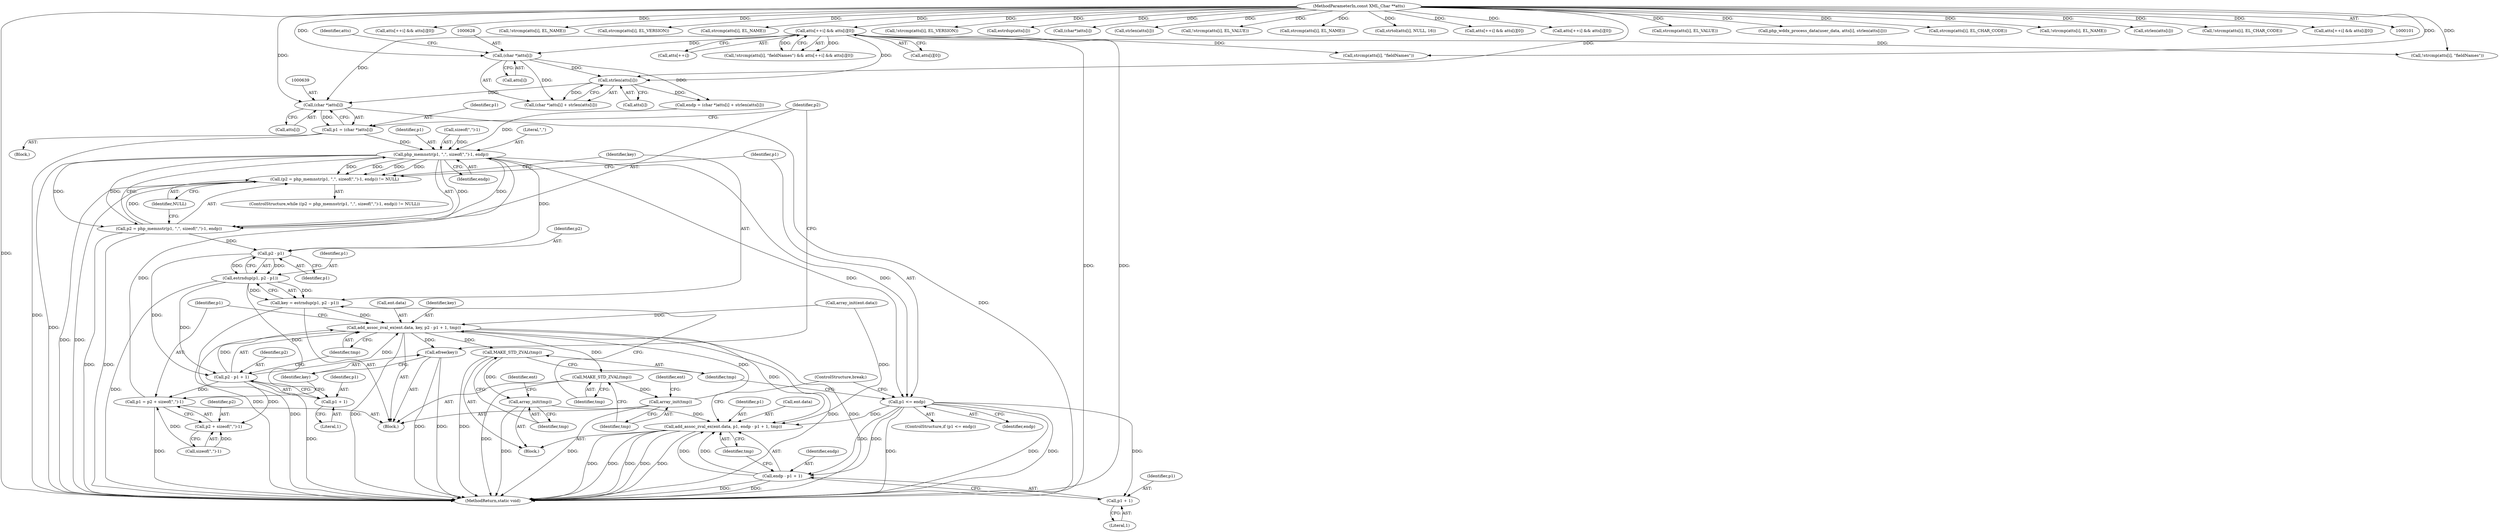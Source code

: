 digraph "1_php-src_c4cca4c20e75359c9a13a1f9a36cb7b4e9601d29?w=1@array" {
"1000638" [label="(Call,(char *)atts[i])"];
"1000608" [label="(Call,atts[++i] && atts[i][0])"];
"1000104" [label="(MethodParameterIn,const XML_Char **atts)"];
"1000632" [label="(Call,strlen(atts[i]))"];
"1000627" [label="(Call,(char *)atts[i])"];
"1000636" [label="(Call,p1 = (char *)atts[i])"];
"1000647" [label="(Call,php_memnstr(p1, \",\", sizeof(\",\")-1, endp))"];
"1000644" [label="(Call,(p2 = php_memnstr(p1, \",\", sizeof(\",\")-1, endp)) != NULL)"];
"1000645" [label="(Call,p2 = php_memnstr(p1, \",\", sizeof(\",\")-1, endp))"];
"1000661" [label="(Call,p2 - p1)"];
"1000659" [label="(Call,estrndup(p1, p2 - p1))"];
"1000657" [label="(Call,key = estrndup(p1, p2 - p1))"];
"1000668" [label="(Call,add_assoc_zval_ex(ent.data, key, p2 - p1 + 1, tmp))"];
"1000664" [label="(Call,MAKE_STD_ZVAL(tmp))"];
"1000666" [label="(Call,array_init(tmp))"];
"1000687" [label="(Call,efree(key))"];
"1000694" [label="(Call,MAKE_STD_ZVAL(tmp))"];
"1000696" [label="(Call,array_init(tmp))"];
"1000698" [label="(Call,add_assoc_zval_ex(ent.data, p1, endp - p1 + 1, tmp))"];
"1000673" [label="(Call,p2 - p1 + 1)"];
"1000679" [label="(Call,p1 = p2 + sizeof(\",\")-1)"];
"1000681" [label="(Call,p2 + sizeof(\",\")-1)"];
"1000675" [label="(Call,p1 + 1)"];
"1000690" [label="(Call,p1 <= endp)"];
"1000703" [label="(Call,endp - p1 + 1)"];
"1000705" [label="(Call,p1 + 1)"];
"1000678" [label="(Identifier,tmp)"];
"1000687" [label="(Call,efree(key))"];
"1000362" [label="(Call,atts[++i] && atts[i][0])"];
"1000700" [label="(Identifier,ent)"];
"1000703" [label="(Call,endp - p1 + 1)"];
"1000864" [label="(MethodReturn,static void)"];
"1000692" [label="(Identifier,endp)"];
"1000532" [label="(Call,!strcmp(atts[i], EL_NAME))"];
"1000695" [label="(Identifier,tmp)"];
"1000134" [label="(Call,strcmp(atts[i], EL_VERSION))"];
"1000689" [label="(ControlStructure,if (p1 <= endp))"];
"1000708" [label="(Identifier,tmp)"];
"1000658" [label="(Identifier,key)"];
"1000757" [label="(Call,strcmp(atts[i], EL_NAME))"];
"1000696" [label="(Call,array_init(tmp))"];
"1000602" [label="(Call,!strcmp(atts[i], \"fieldNames\"))"];
"1000133" [label="(Call,!strcmp(atts[i], EL_VERSION))"];
"1000644" [label="(Call,(p2 = php_memnstr(p1, \",\", sizeof(\",\")-1, endp)) != NULL)"];
"1000561" [label="(Call,estrdup(atts[i]))"];
"1000693" [label="(Block,)"];
"1000584" [label="(Call,array_init(ent.data))"];
"1000613" [label="(Call,atts[i][0])"];
"1000797" [label="(Call,(char*)atts[i])"];
"1000803" [label="(Call,strlen(atts[i]))"];
"1000669" [label="(Call,ent.data)"];
"1000662" [label="(Identifier,p2)"];
"1000356" [label="(Call,!strcmp(atts[i], EL_VALUE))"];
"1000104" [label="(MethodParameterIn,const XML_Char **atts)"];
"1000533" [label="(Call,strcmp(atts[i], EL_NAME))"];
"1000643" [label="(ControlStructure,while ((p2 = php_memnstr(p1, \",\", sizeof(\",\")-1, endp)) != NULL))"];
"1000629" [label="(Call,atts[i])"];
"1000281" [label="(Call,strtol(atts[i], NULL, 16))"];
"1000640" [label="(Call,atts[i])"];
"1000670" [label="(Identifier,ent)"];
"1000702" [label="(Identifier,p1)"];
"1000646" [label="(Identifier,p2)"];
"1000672" [label="(Identifier,key)"];
"1000655" [label="(Identifier,NULL)"];
"1000609" [label="(Call,atts[++i])"];
"1000681" [label="(Call,p2 + sizeof(\",\")-1)"];
"1000660" [label="(Identifier,p1)"];
"1000657" [label="(Call,key = estrndup(p1, p2 - p1))"];
"1000627" [label="(Call,(char *)atts[i])"];
"1000677" [label="(Literal,1)"];
"1000762" [label="(Call,atts[++i] && atts[i][0])"];
"1000679" [label="(Call,p1 = p2 + sizeof(\",\")-1)"];
"1000649" [label="(Literal,\",\")"];
"1000262" [label="(Call,atts[++i] && atts[i][0])"];
"1000673" [label="(Call,p2 - p1 + 1)"];
"1000603" [label="(Call,strcmp(atts[i], \"fieldNames\"))"];
"1000357" [label="(Call,strcmp(atts[i], EL_VALUE))"];
"1000699" [label="(Call,ent.data)"];
"1000401" [label="(Call,php_wddx_process_data(user_data, atts[i], strlen(atts[i])))"];
"1000707" [label="(Literal,1)"];
"1000257" [label="(Call,strcmp(atts[i], EL_CHAR_CODE))"];
"1000676" [label="(Identifier,p1)"];
"1000648" [label="(Identifier,p1)"];
"1000601" [label="(Call,!strcmp(atts[i], \"fieldNames\") && atts[++i] && atts[i][0])"];
"1000667" [label="(Identifier,tmp)"];
"1000645" [label="(Call,p2 = php_memnstr(p1, \",\", sizeof(\",\")-1, endp))"];
"1000690" [label="(Call,p1 <= endp)"];
"1000663" [label="(Identifier,p1)"];
"1000756" [label="(Call,!strcmp(atts[i], EL_NAME))"];
"1000618" [label="(Block,)"];
"1000682" [label="(Identifier,p2)"];
"1000632" [label="(Call,strlen(atts[i]))"];
"1000668" [label="(Call,add_assoc_zval_ex(ent.data, key, p2 - p1 + 1, tmp))"];
"1000406" [label="(Call,strlen(atts[i]))"];
"1000633" [label="(Call,atts[i])"];
"1000647" [label="(Call,php_memnstr(p1, \",\", sizeof(\",\")-1, endp))"];
"1000659" [label="(Call,estrndup(p1, p2 - p1))"];
"1000697" [label="(Identifier,tmp)"];
"1000638" [label="(Call,(char *)atts[i])"];
"1000256" [label="(Call,!strcmp(atts[i], EL_CHAR_CODE))"];
"1000698" [label="(Call,add_assoc_zval_ex(ent.data, p1, endp - p1 + 1, tmp))"];
"1000656" [label="(Block,)"];
"1000626" [label="(Call,(char *)atts[i] + strlen(atts[i]))"];
"1000706" [label="(Identifier,p1)"];
"1000691" [label="(Identifier,p1)"];
"1000675" [label="(Call,p1 + 1)"];
"1000538" [label="(Call,atts[++i] && atts[i][0])"];
"1000637" [label="(Identifier,p1)"];
"1000705" [label="(Call,p1 + 1)"];
"1000688" [label="(Identifier,key)"];
"1000634" [label="(Identifier,atts)"];
"1000650" [label="(Call,sizeof(\",\")-1)"];
"1000666" [label="(Call,array_init(tmp))"];
"1000654" [label="(Identifier,endp)"];
"1000636" [label="(Call,p1 = (char *)atts[i])"];
"1000680" [label="(Identifier,p1)"];
"1000665" [label="(Identifier,tmp)"];
"1000664" [label="(Call,MAKE_STD_ZVAL(tmp))"];
"1000683" [label="(Call,sizeof(\",\")-1)"];
"1000661" [label="(Call,p2 - p1)"];
"1000624" [label="(Call,endp = (char *)atts[i] + strlen(atts[i]))"];
"1000709" [label="(ControlStructure,break;)"];
"1000704" [label="(Identifier,endp)"];
"1000674" [label="(Identifier,p2)"];
"1000608" [label="(Call,atts[++i] && atts[i][0])"];
"1000694" [label="(Call,MAKE_STD_ZVAL(tmp))"];
"1000638" -> "1000636"  [label="AST: "];
"1000638" -> "1000640"  [label="CFG: "];
"1000639" -> "1000638"  [label="AST: "];
"1000640" -> "1000638"  [label="AST: "];
"1000636" -> "1000638"  [label="CFG: "];
"1000638" -> "1000864"  [label="DDG: "];
"1000638" -> "1000636"  [label="DDG: "];
"1000608" -> "1000638"  [label="DDG: "];
"1000632" -> "1000638"  [label="DDG: "];
"1000104" -> "1000638"  [label="DDG: "];
"1000608" -> "1000601"  [label="AST: "];
"1000608" -> "1000609"  [label="CFG: "];
"1000608" -> "1000613"  [label="CFG: "];
"1000609" -> "1000608"  [label="AST: "];
"1000613" -> "1000608"  [label="AST: "];
"1000601" -> "1000608"  [label="CFG: "];
"1000608" -> "1000864"  [label="DDG: "];
"1000608" -> "1000864"  [label="DDG: "];
"1000608" -> "1000602"  [label="DDG: "];
"1000608" -> "1000603"  [label="DDG: "];
"1000608" -> "1000601"  [label="DDG: "];
"1000608" -> "1000601"  [label="DDG: "];
"1000104" -> "1000608"  [label="DDG: "];
"1000608" -> "1000627"  [label="DDG: "];
"1000608" -> "1000632"  [label="DDG: "];
"1000104" -> "1000101"  [label="AST: "];
"1000104" -> "1000864"  [label="DDG: "];
"1000104" -> "1000133"  [label="DDG: "];
"1000104" -> "1000134"  [label="DDG: "];
"1000104" -> "1000256"  [label="DDG: "];
"1000104" -> "1000257"  [label="DDG: "];
"1000104" -> "1000262"  [label="DDG: "];
"1000104" -> "1000281"  [label="DDG: "];
"1000104" -> "1000356"  [label="DDG: "];
"1000104" -> "1000357"  [label="DDG: "];
"1000104" -> "1000362"  [label="DDG: "];
"1000104" -> "1000401"  [label="DDG: "];
"1000104" -> "1000406"  [label="DDG: "];
"1000104" -> "1000532"  [label="DDG: "];
"1000104" -> "1000533"  [label="DDG: "];
"1000104" -> "1000538"  [label="DDG: "];
"1000104" -> "1000561"  [label="DDG: "];
"1000104" -> "1000602"  [label="DDG: "];
"1000104" -> "1000603"  [label="DDG: "];
"1000104" -> "1000627"  [label="DDG: "];
"1000104" -> "1000632"  [label="DDG: "];
"1000104" -> "1000756"  [label="DDG: "];
"1000104" -> "1000757"  [label="DDG: "];
"1000104" -> "1000762"  [label="DDG: "];
"1000104" -> "1000797"  [label="DDG: "];
"1000104" -> "1000803"  [label="DDG: "];
"1000632" -> "1000626"  [label="AST: "];
"1000632" -> "1000633"  [label="CFG: "];
"1000633" -> "1000632"  [label="AST: "];
"1000626" -> "1000632"  [label="CFG: "];
"1000632" -> "1000624"  [label="DDG: "];
"1000632" -> "1000626"  [label="DDG: "];
"1000627" -> "1000632"  [label="DDG: "];
"1000627" -> "1000626"  [label="AST: "];
"1000627" -> "1000629"  [label="CFG: "];
"1000628" -> "1000627"  [label="AST: "];
"1000629" -> "1000627"  [label="AST: "];
"1000634" -> "1000627"  [label="CFG: "];
"1000627" -> "1000624"  [label="DDG: "];
"1000627" -> "1000626"  [label="DDG: "];
"1000636" -> "1000618"  [label="AST: "];
"1000637" -> "1000636"  [label="AST: "];
"1000646" -> "1000636"  [label="CFG: "];
"1000636" -> "1000864"  [label="DDG: "];
"1000636" -> "1000647"  [label="DDG: "];
"1000647" -> "1000645"  [label="AST: "];
"1000647" -> "1000654"  [label="CFG: "];
"1000648" -> "1000647"  [label="AST: "];
"1000649" -> "1000647"  [label="AST: "];
"1000650" -> "1000647"  [label="AST: "];
"1000654" -> "1000647"  [label="AST: "];
"1000645" -> "1000647"  [label="CFG: "];
"1000647" -> "1000864"  [label="DDG: "];
"1000647" -> "1000644"  [label="DDG: "];
"1000647" -> "1000644"  [label="DDG: "];
"1000647" -> "1000644"  [label="DDG: "];
"1000647" -> "1000644"  [label="DDG: "];
"1000647" -> "1000645"  [label="DDG: "];
"1000647" -> "1000645"  [label="DDG: "];
"1000647" -> "1000645"  [label="DDG: "];
"1000647" -> "1000645"  [label="DDG: "];
"1000679" -> "1000647"  [label="DDG: "];
"1000650" -> "1000647"  [label="DDG: "];
"1000624" -> "1000647"  [label="DDG: "];
"1000647" -> "1000661"  [label="DDG: "];
"1000647" -> "1000690"  [label="DDG: "];
"1000647" -> "1000690"  [label="DDG: "];
"1000644" -> "1000643"  [label="AST: "];
"1000644" -> "1000655"  [label="CFG: "];
"1000645" -> "1000644"  [label="AST: "];
"1000655" -> "1000644"  [label="AST: "];
"1000658" -> "1000644"  [label="CFG: "];
"1000691" -> "1000644"  [label="CFG: "];
"1000644" -> "1000864"  [label="DDG: "];
"1000644" -> "1000864"  [label="DDG: "];
"1000645" -> "1000644"  [label="DDG: "];
"1000646" -> "1000645"  [label="AST: "];
"1000655" -> "1000645"  [label="CFG: "];
"1000645" -> "1000864"  [label="DDG: "];
"1000645" -> "1000864"  [label="DDG: "];
"1000645" -> "1000661"  [label="DDG: "];
"1000661" -> "1000659"  [label="AST: "];
"1000661" -> "1000663"  [label="CFG: "];
"1000662" -> "1000661"  [label="AST: "];
"1000663" -> "1000661"  [label="AST: "];
"1000659" -> "1000661"  [label="CFG: "];
"1000661" -> "1000659"  [label="DDG: "];
"1000661" -> "1000659"  [label="DDG: "];
"1000661" -> "1000673"  [label="DDG: "];
"1000659" -> "1000657"  [label="AST: "];
"1000660" -> "1000659"  [label="AST: "];
"1000657" -> "1000659"  [label="CFG: "];
"1000659" -> "1000864"  [label="DDG: "];
"1000659" -> "1000657"  [label="DDG: "];
"1000659" -> "1000657"  [label="DDG: "];
"1000659" -> "1000673"  [label="DDG: "];
"1000659" -> "1000675"  [label="DDG: "];
"1000657" -> "1000656"  [label="AST: "];
"1000658" -> "1000657"  [label="AST: "];
"1000665" -> "1000657"  [label="CFG: "];
"1000657" -> "1000864"  [label="DDG: "];
"1000657" -> "1000668"  [label="DDG: "];
"1000668" -> "1000656"  [label="AST: "];
"1000668" -> "1000678"  [label="CFG: "];
"1000669" -> "1000668"  [label="AST: "];
"1000672" -> "1000668"  [label="AST: "];
"1000673" -> "1000668"  [label="AST: "];
"1000678" -> "1000668"  [label="AST: "];
"1000680" -> "1000668"  [label="CFG: "];
"1000668" -> "1000864"  [label="DDG: "];
"1000668" -> "1000864"  [label="DDG: "];
"1000668" -> "1000864"  [label="DDG: "];
"1000668" -> "1000864"  [label="DDG: "];
"1000668" -> "1000664"  [label="DDG: "];
"1000584" -> "1000668"  [label="DDG: "];
"1000673" -> "1000668"  [label="DDG: "];
"1000673" -> "1000668"  [label="DDG: "];
"1000666" -> "1000668"  [label="DDG: "];
"1000668" -> "1000687"  [label="DDG: "];
"1000668" -> "1000694"  [label="DDG: "];
"1000668" -> "1000698"  [label="DDG: "];
"1000664" -> "1000656"  [label="AST: "];
"1000664" -> "1000665"  [label="CFG: "];
"1000665" -> "1000664"  [label="AST: "];
"1000667" -> "1000664"  [label="CFG: "];
"1000664" -> "1000864"  [label="DDG: "];
"1000664" -> "1000666"  [label="DDG: "];
"1000666" -> "1000656"  [label="AST: "];
"1000666" -> "1000667"  [label="CFG: "];
"1000667" -> "1000666"  [label="AST: "];
"1000670" -> "1000666"  [label="CFG: "];
"1000666" -> "1000864"  [label="DDG: "];
"1000687" -> "1000656"  [label="AST: "];
"1000687" -> "1000688"  [label="CFG: "];
"1000688" -> "1000687"  [label="AST: "];
"1000646" -> "1000687"  [label="CFG: "];
"1000687" -> "1000864"  [label="DDG: "];
"1000687" -> "1000864"  [label="DDG: "];
"1000694" -> "1000693"  [label="AST: "];
"1000694" -> "1000695"  [label="CFG: "];
"1000695" -> "1000694"  [label="AST: "];
"1000697" -> "1000694"  [label="CFG: "];
"1000694" -> "1000864"  [label="DDG: "];
"1000694" -> "1000696"  [label="DDG: "];
"1000696" -> "1000693"  [label="AST: "];
"1000696" -> "1000697"  [label="CFG: "];
"1000697" -> "1000696"  [label="AST: "];
"1000700" -> "1000696"  [label="CFG: "];
"1000696" -> "1000864"  [label="DDG: "];
"1000696" -> "1000698"  [label="DDG: "];
"1000698" -> "1000693"  [label="AST: "];
"1000698" -> "1000708"  [label="CFG: "];
"1000699" -> "1000698"  [label="AST: "];
"1000702" -> "1000698"  [label="AST: "];
"1000703" -> "1000698"  [label="AST: "];
"1000708" -> "1000698"  [label="AST: "];
"1000709" -> "1000698"  [label="CFG: "];
"1000698" -> "1000864"  [label="DDG: "];
"1000698" -> "1000864"  [label="DDG: "];
"1000698" -> "1000864"  [label="DDG: "];
"1000698" -> "1000864"  [label="DDG: "];
"1000698" -> "1000864"  [label="DDG: "];
"1000584" -> "1000698"  [label="DDG: "];
"1000690" -> "1000698"  [label="DDG: "];
"1000703" -> "1000698"  [label="DDG: "];
"1000703" -> "1000698"  [label="DDG: "];
"1000673" -> "1000675"  [label="CFG: "];
"1000674" -> "1000673"  [label="AST: "];
"1000675" -> "1000673"  [label="AST: "];
"1000678" -> "1000673"  [label="CFG: "];
"1000673" -> "1000864"  [label="DDG: "];
"1000673" -> "1000679"  [label="DDG: "];
"1000673" -> "1000681"  [label="DDG: "];
"1000679" -> "1000656"  [label="AST: "];
"1000679" -> "1000681"  [label="CFG: "];
"1000680" -> "1000679"  [label="AST: "];
"1000681" -> "1000679"  [label="AST: "];
"1000688" -> "1000679"  [label="CFG: "];
"1000679" -> "1000864"  [label="DDG: "];
"1000683" -> "1000679"  [label="DDG: "];
"1000681" -> "1000683"  [label="CFG: "];
"1000682" -> "1000681"  [label="AST: "];
"1000683" -> "1000681"  [label="AST: "];
"1000683" -> "1000681"  [label="DDG: "];
"1000675" -> "1000677"  [label="CFG: "];
"1000676" -> "1000675"  [label="AST: "];
"1000677" -> "1000675"  [label="AST: "];
"1000690" -> "1000689"  [label="AST: "];
"1000690" -> "1000692"  [label="CFG: "];
"1000691" -> "1000690"  [label="AST: "];
"1000692" -> "1000690"  [label="AST: "];
"1000695" -> "1000690"  [label="CFG: "];
"1000709" -> "1000690"  [label="CFG: "];
"1000690" -> "1000864"  [label="DDG: "];
"1000690" -> "1000864"  [label="DDG: "];
"1000690" -> "1000864"  [label="DDG: "];
"1000690" -> "1000703"  [label="DDG: "];
"1000690" -> "1000703"  [label="DDG: "];
"1000690" -> "1000705"  [label="DDG: "];
"1000703" -> "1000705"  [label="CFG: "];
"1000704" -> "1000703"  [label="AST: "];
"1000705" -> "1000703"  [label="AST: "];
"1000708" -> "1000703"  [label="CFG: "];
"1000703" -> "1000864"  [label="DDG: "];
"1000703" -> "1000864"  [label="DDG: "];
"1000705" -> "1000707"  [label="CFG: "];
"1000706" -> "1000705"  [label="AST: "];
"1000707" -> "1000705"  [label="AST: "];
}
